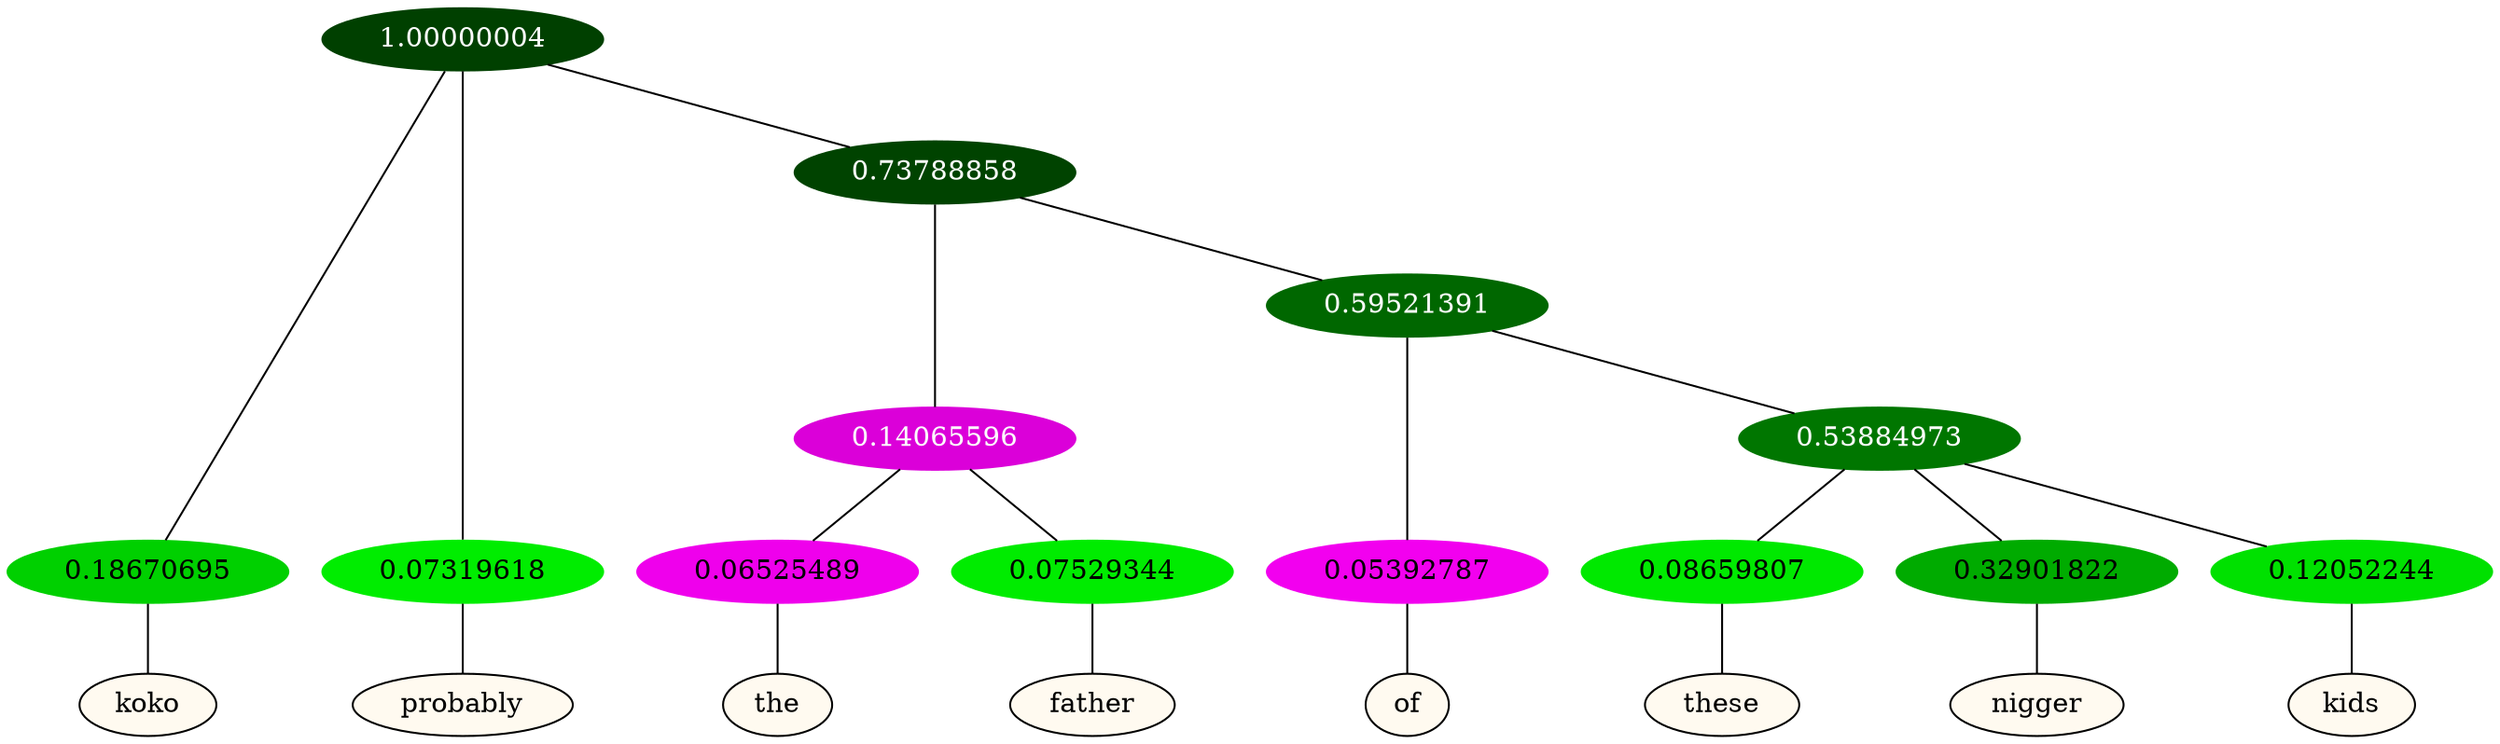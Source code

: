 graph {
	node [format=png height=0.15 nodesep=0.001 ordering=out overlap=prism overlap_scaling=0.01 ranksep=0.001 ratio=0.2 style=filled width=0.15]
	{
		rank=same
		a_w_1 [label=koko color=black fillcolor=floralwhite style="filled,solid"]
		a_w_2 [label=probably color=black fillcolor=floralwhite style="filled,solid"]
		a_w_6 [label=the color=black fillcolor=floralwhite style="filled,solid"]
		a_w_7 [label=father color=black fillcolor=floralwhite style="filled,solid"]
		a_w_8 [label=of color=black fillcolor=floralwhite style="filled,solid"]
		a_w_10 [label=these color=black fillcolor=floralwhite style="filled,solid"]
		a_w_11 [label=nigger color=black fillcolor=floralwhite style="filled,solid"]
		a_w_12 [label=kids color=black fillcolor=floralwhite style="filled,solid"]
	}
	a_n_1 -- a_w_1
	a_n_2 -- a_w_2
	a_n_6 -- a_w_6
	a_n_7 -- a_w_7
	a_n_8 -- a_w_8
	a_n_10 -- a_w_10
	a_n_11 -- a_w_11
	a_n_12 -- a_w_12
	{
		rank=same
		a_n_1 [label=0.18670695 color="0.334 1.000 0.813" fontcolor=black]
		a_n_2 [label=0.07319618 color="0.334 1.000 0.927" fontcolor=black]
		a_n_6 [label=0.06525489 color="0.835 1.000 0.935" fontcolor=black]
		a_n_7 [label=0.07529344 color="0.334 1.000 0.925" fontcolor=black]
		a_n_8 [label=0.05392787 color="0.835 1.000 0.946" fontcolor=black]
		a_n_10 [label=0.08659807 color="0.334 1.000 0.913" fontcolor=black]
		a_n_11 [label=0.32901822 color="0.334 1.000 0.671" fontcolor=black]
		a_n_12 [label=0.12052244 color="0.334 1.000 0.879" fontcolor=black]
	}
	a_n_0 [label=1.00000004 color="0.334 1.000 0.250" fontcolor=grey99]
	a_n_0 -- a_n_1
	a_n_0 -- a_n_2
	a_n_3 [label=0.73788858 color="0.334 1.000 0.262" fontcolor=grey99]
	a_n_0 -- a_n_3
	a_n_4 [label=0.14065596 color="0.835 1.000 0.859" fontcolor=grey99]
	a_n_3 -- a_n_4
	a_n_5 [label=0.59521391 color="0.334 1.000 0.405" fontcolor=grey99]
	a_n_3 -- a_n_5
	a_n_4 -- a_n_6
	a_n_4 -- a_n_7
	a_n_5 -- a_n_8
	a_n_9 [label=0.53884973 color="0.334 1.000 0.461" fontcolor=grey99]
	a_n_5 -- a_n_9
	a_n_9 -- a_n_10
	a_n_9 -- a_n_11
	a_n_9 -- a_n_12
}
